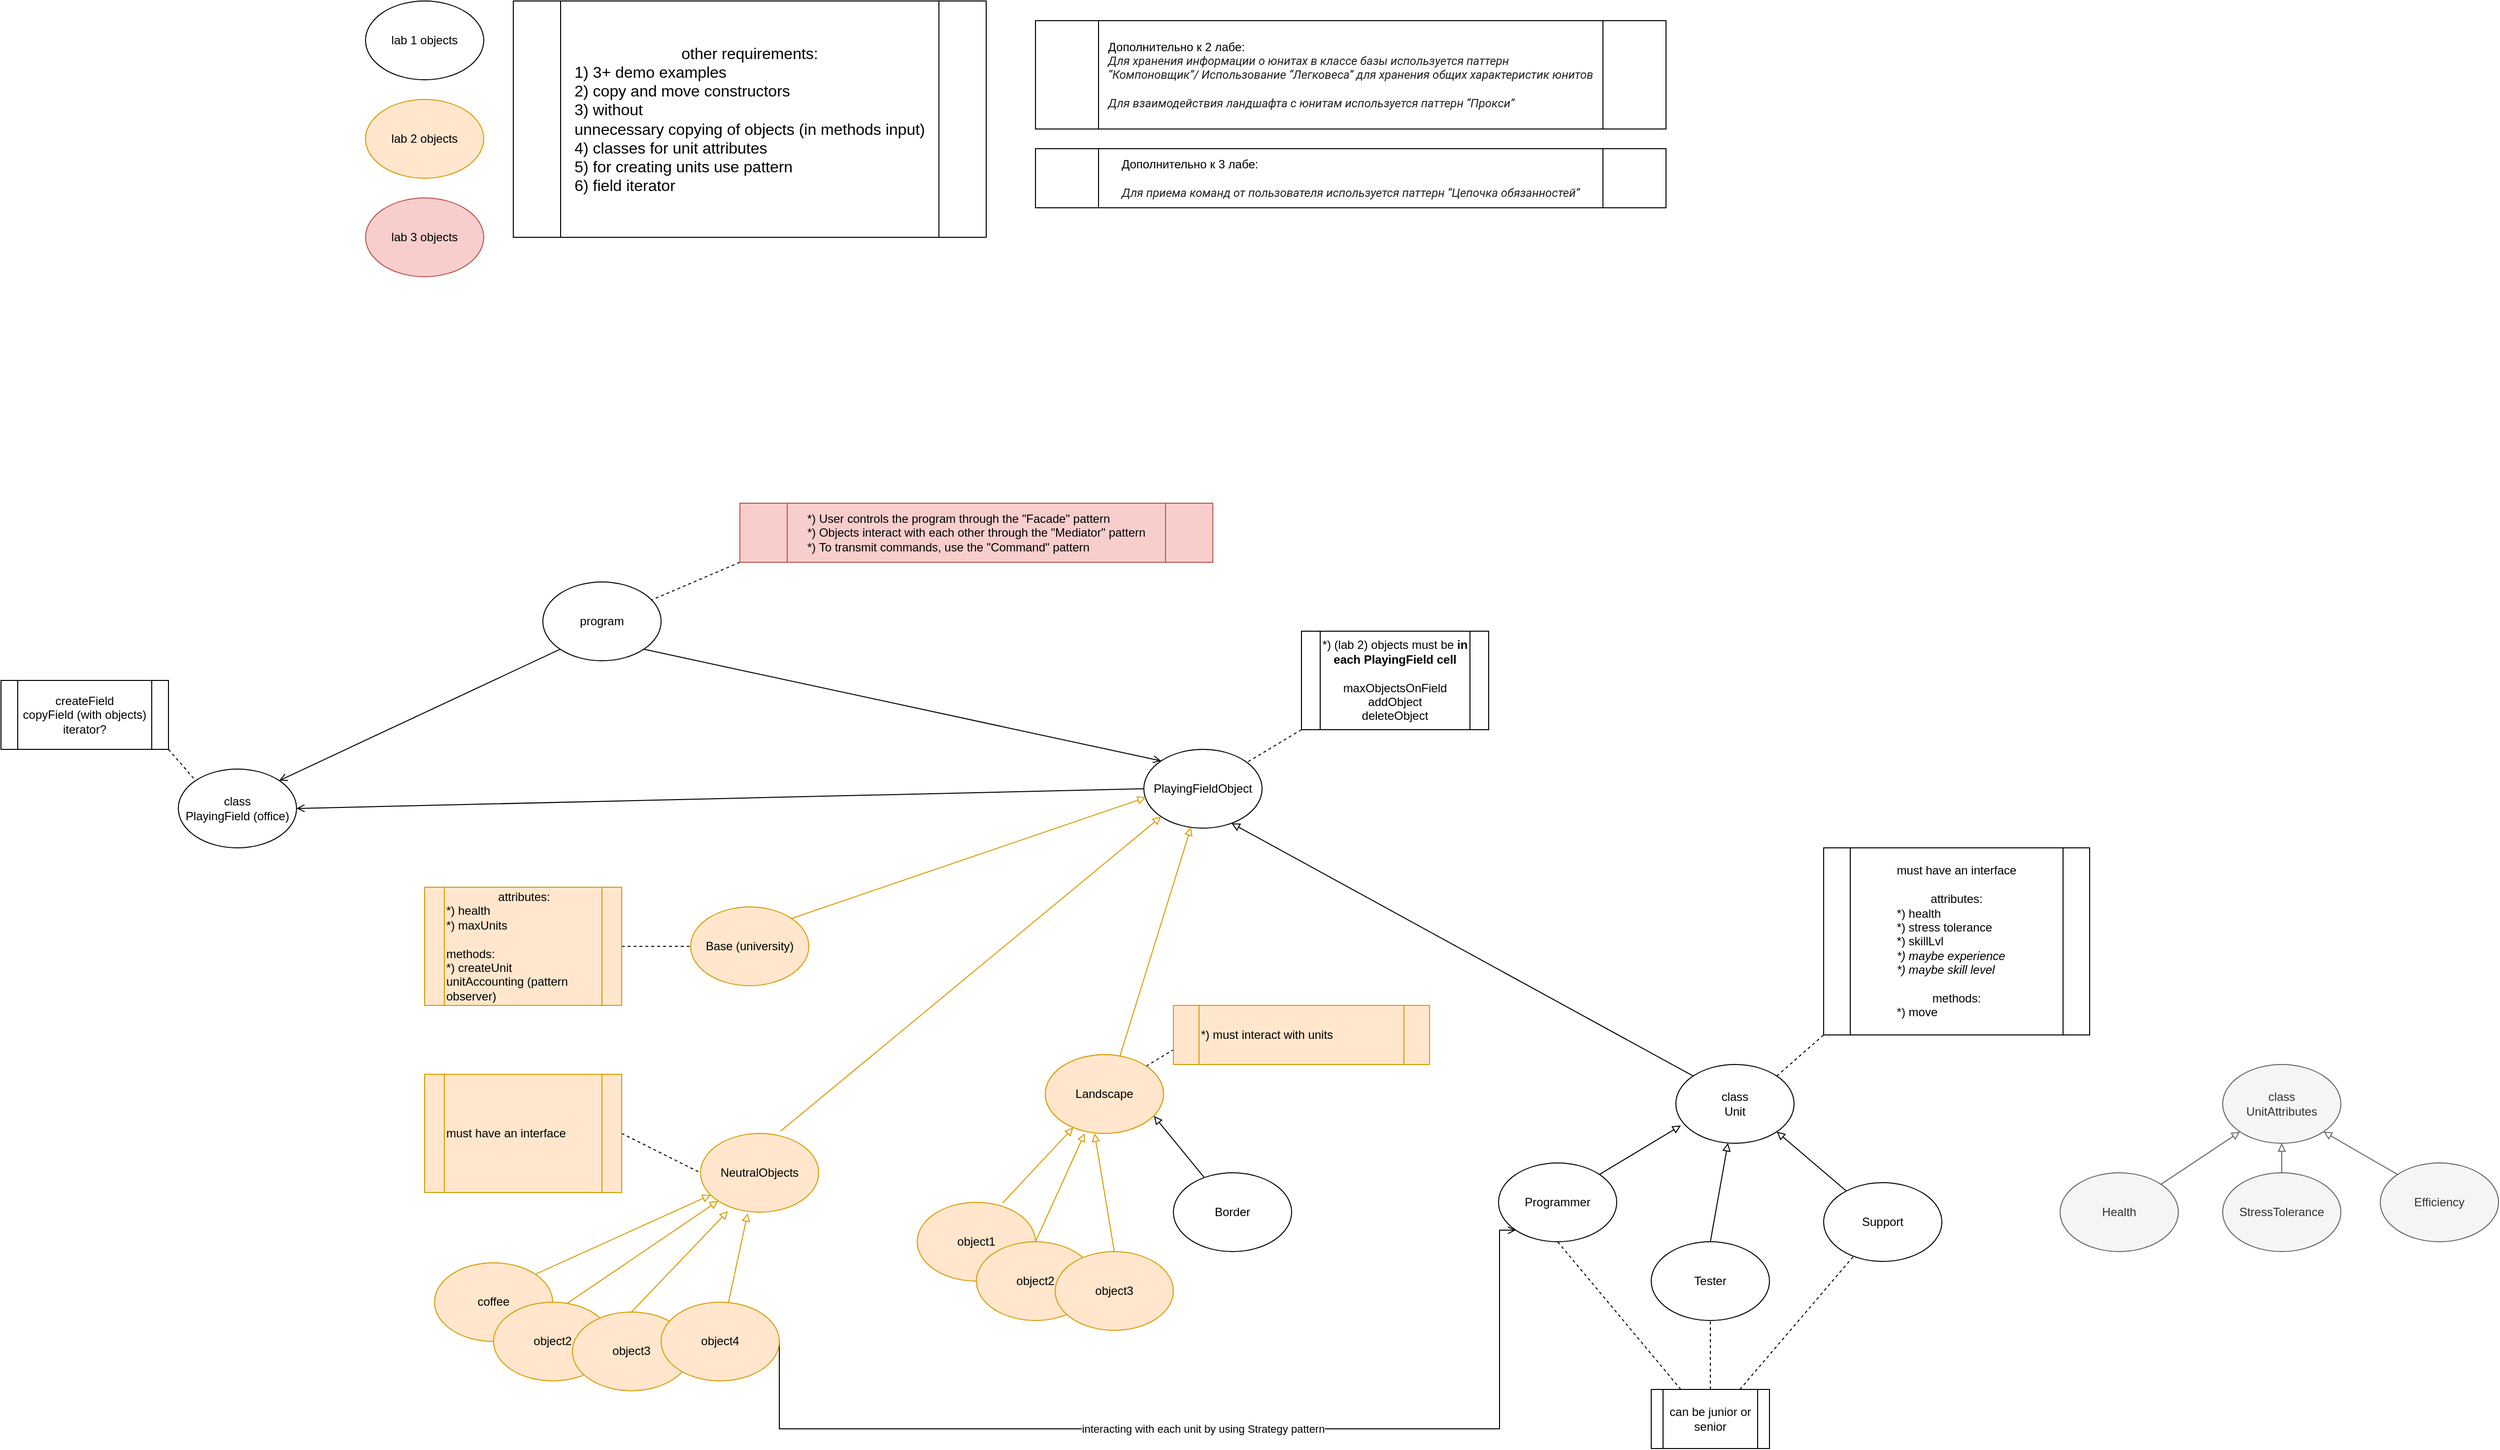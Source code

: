 <mxfile version="15.4.0" type="device"><diagram id="LIkjqyqA8GYAREU1SFD3" name="Page-1"><mxGraphModel dx="2523" dy="2067" grid="1" gridSize="10" guides="1" tooltips="1" connect="1" arrows="1" fold="1" page="1" pageScale="1" pageWidth="850" pageHeight="1100" math="0" shadow="0"><root><mxCell id="0"/><mxCell id="1" parent="0"/><mxCell id="szhKVrFK0gLoBtFaHZNV-1" value="class&lt;br&gt;PlayingField (office)" style="ellipse;whiteSpace=wrap;html=1;" parent="1" vertex="1"><mxGeometry x="-450" y="350" width="120" height="80" as="geometry"/></mxCell><mxCell id="szhKVrFK0gLoBtFaHZNV-74" style="edgeStyle=none;rounded=0;orthogonalLoop=1;jettySize=auto;html=1;exitX=0;exitY=0.5;exitDx=0;exitDy=0;entryX=1;entryY=0.5;entryDx=0;entryDy=0;endArrow=open;endFill=0;" parent="1" source="szhKVrFK0gLoBtFaHZNV-2" target="szhKVrFK0gLoBtFaHZNV-1" edge="1"><mxGeometry relative="1" as="geometry"/></mxCell><mxCell id="szhKVrFK0gLoBtFaHZNV-2" value="PlayingFieldObject" style="ellipse;whiteSpace=wrap;html=1;" parent="1" vertex="1"><mxGeometry x="530" y="330" width="120" height="80" as="geometry"/></mxCell><mxCell id="szhKVrFK0gLoBtFaHZNV-15" style="edgeStyle=none;rounded=0;orthogonalLoop=1;jettySize=auto;html=1;exitX=0;exitY=0;exitDx=0;exitDy=0;entryX=0.742;entryY=0.938;entryDx=0;entryDy=0;entryPerimeter=0;endArrow=block;endFill=0;" parent="1" source="szhKVrFK0gLoBtFaHZNV-3" target="szhKVrFK0gLoBtFaHZNV-2" edge="1"><mxGeometry relative="1" as="geometry"/></mxCell><mxCell id="szhKVrFK0gLoBtFaHZNV-21" style="edgeStyle=none;rounded=0;orthogonalLoop=1;jettySize=auto;html=1;exitX=1;exitY=0;exitDx=0;exitDy=0;entryX=0;entryY=1;entryDx=0;entryDy=0;endArrow=none;endFill=0;dashed=1;" parent="1" source="szhKVrFK0gLoBtFaHZNV-3" edge="1"><mxGeometry relative="1" as="geometry"><mxPoint x="1220" y="620" as="targetPoint"/></mxGeometry></mxCell><mxCell id="szhKVrFK0gLoBtFaHZNV-3" value="class&lt;br&gt;Unit" style="ellipse;whiteSpace=wrap;html=1;" parent="1" vertex="1"><mxGeometry x="1070" y="650" width="120" height="80" as="geometry"/></mxCell><mxCell id="szhKVrFK0gLoBtFaHZNV-14" style="edgeStyle=none;rounded=0;orthogonalLoop=1;jettySize=auto;html=1;exitX=0.632;exitY=0.015;exitDx=0;exitDy=0;endArrow=block;endFill=0;exitPerimeter=0;fillColor=#ffe6cc;strokeColor=#d79b00;" parent="1" source="szhKVrFK0gLoBtFaHZNV-4" target="szhKVrFK0gLoBtFaHZNV-2" edge="1"><mxGeometry relative="1" as="geometry"/></mxCell><mxCell id="szhKVrFK0gLoBtFaHZNV-65" style="edgeStyle=none;rounded=0;orthogonalLoop=1;jettySize=auto;html=1;exitX=1;exitY=0;exitDx=0;exitDy=0;entryX=0;entryY=0.75;entryDx=0;entryDy=0;dashed=1;endArrow=none;endFill=0;" parent="1" source="szhKVrFK0gLoBtFaHZNV-4" target="szhKVrFK0gLoBtFaHZNV-64" edge="1"><mxGeometry relative="1" as="geometry"/></mxCell><mxCell id="szhKVrFK0gLoBtFaHZNV-4" value="Landscape" style="ellipse;whiteSpace=wrap;html=1;fillColor=#ffe6cc;strokeColor=#d79b00;" parent="1" vertex="1"><mxGeometry x="430" y="640" width="120" height="80" as="geometry"/></mxCell><mxCell id="szhKVrFK0gLoBtFaHZNV-16" style="edgeStyle=none;rounded=0;orthogonalLoop=1;jettySize=auto;html=1;exitX=1;exitY=0;exitDx=0;exitDy=0;entryX=0.042;entryY=0.775;entryDx=0;entryDy=0;entryPerimeter=0;endArrow=block;endFill=0;" parent="1" source="szhKVrFK0gLoBtFaHZNV-5" target="szhKVrFK0gLoBtFaHZNV-3" edge="1"><mxGeometry relative="1" as="geometry"/></mxCell><mxCell id="szhKVrFK0gLoBtFaHZNV-5" value="Programmer" style="ellipse;whiteSpace=wrap;html=1;" parent="1" vertex="1"><mxGeometry x="890" y="750" width="120" height="80" as="geometry"/></mxCell><mxCell id="szhKVrFK0gLoBtFaHZNV-17" style="edgeStyle=none;rounded=0;orthogonalLoop=1;jettySize=auto;html=1;exitX=0.5;exitY=0;exitDx=0;exitDy=0;endArrow=block;endFill=0;" parent="1" source="szhKVrFK0gLoBtFaHZNV-6" target="szhKVrFK0gLoBtFaHZNV-3" edge="1"><mxGeometry relative="1" as="geometry"/></mxCell><mxCell id="szhKVrFK0gLoBtFaHZNV-6" value="Tester" style="ellipse;whiteSpace=wrap;html=1;" parent="1" vertex="1"><mxGeometry x="1045" y="830" width="120" height="80" as="geometry"/></mxCell><mxCell id="szhKVrFK0gLoBtFaHZNV-18" style="edgeStyle=none;rounded=0;orthogonalLoop=1;jettySize=auto;html=1;entryX=1;entryY=1;entryDx=0;entryDy=0;endArrow=block;endFill=0;" parent="1" source="szhKVrFK0gLoBtFaHZNV-7" target="szhKVrFK0gLoBtFaHZNV-3" edge="1"><mxGeometry relative="1" as="geometry"/></mxCell><mxCell id="szhKVrFK0gLoBtFaHZNV-7" value="Support" style="ellipse;whiteSpace=wrap;html=1;" parent="1" vertex="1"><mxGeometry x="1220" y="770" width="120" height="80" as="geometry"/></mxCell><mxCell id="szhKVrFK0gLoBtFaHZNV-11" style="rounded=0;orthogonalLoop=1;jettySize=auto;html=1;exitX=1;exitY=1;exitDx=0;exitDy=0;entryX=0;entryY=0;entryDx=0;entryDy=0;endArrow=none;endFill=0;dashed=1;" parent="1" source="szhKVrFK0gLoBtFaHZNV-9" target="szhKVrFK0gLoBtFaHZNV-1" edge="1"><mxGeometry relative="1" as="geometry"/></mxCell><mxCell id="szhKVrFK0gLoBtFaHZNV-9" value="createField&lt;br&gt;copyField (with objects)&lt;br&gt;iterator?" style="shape=process;whiteSpace=wrap;html=1;backgroundOutline=1;" parent="1" vertex="1"><mxGeometry x="-630" y="260" width="170" height="70" as="geometry"/></mxCell><mxCell id="szhKVrFK0gLoBtFaHZNV-12" style="edgeStyle=none;rounded=0;orthogonalLoop=1;jettySize=auto;html=1;exitX=0;exitY=1;exitDx=0;exitDy=0;endArrow=none;endFill=0;dashed=1;" parent="1" source="szhKVrFK0gLoBtFaHZNV-10" target="szhKVrFK0gLoBtFaHZNV-2" edge="1"><mxGeometry relative="1" as="geometry"/></mxCell><mxCell id="szhKVrFK0gLoBtFaHZNV-10" value="&lt;span style=&quot;text-align: left&quot;&gt;*) (lab 2) objects must be&lt;/span&gt;&lt;b style=&quot;text-align: left&quot;&gt;&amp;nbsp;in each PlayingField cell&lt;/b&gt;&lt;br&gt;&lt;br&gt;maxObjectsOnField&lt;br&gt;addObject&lt;br&gt;deleteObject" style="shape=process;whiteSpace=wrap;html=1;backgroundOutline=1;" parent="1" vertex="1"><mxGeometry x="690" y="210" width="190" height="100" as="geometry"/></mxCell><mxCell id="szhKVrFK0gLoBtFaHZNV-20" value="must have an interface&lt;br&gt;&lt;br&gt;attributes:&lt;br&gt;&lt;div style=&quot;text-align: left&quot;&gt;&lt;span&gt;*) health&lt;/span&gt;&lt;/div&gt;&lt;div style=&quot;text-align: left&quot;&gt;&lt;span&gt;*) stress tolerance&lt;/span&gt;&lt;/div&gt;&lt;div style=&quot;text-align: left&quot;&gt;&lt;span&gt;*) skillLvl&lt;/span&gt;&lt;/div&gt;&lt;div style=&quot;text-align: left&quot;&gt;&lt;span&gt;&lt;i&gt;*) maybe experience&lt;/i&gt;&lt;/span&gt;&lt;/div&gt;&lt;div style=&quot;text-align: left&quot;&gt;&lt;span&gt;&lt;i&gt;*) maybe skill level&lt;/i&gt;&lt;/span&gt;&lt;/div&gt;&lt;div style=&quot;text-align: left&quot;&gt;&lt;span&gt;&lt;i&gt;&lt;br&gt;&lt;/i&gt;&lt;/span&gt;&lt;/div&gt;&lt;div&gt;methods:&lt;/div&gt;&lt;div style=&quot;text-align: left&quot;&gt;*) move&lt;/div&gt;" style="shape=process;whiteSpace=wrap;html=1;backgroundOutline=1;" parent="1" vertex="1"><mxGeometry x="1220" y="430" width="270" height="190" as="geometry"/></mxCell><mxCell id="szhKVrFK0gLoBtFaHZNV-25" style="edgeStyle=none;rounded=0;orthogonalLoop=1;jettySize=auto;html=1;exitX=0.75;exitY=0;exitDx=0;exitDy=0;endArrow=none;endFill=0;dashed=1;" parent="1" source="szhKVrFK0gLoBtFaHZNV-24" target="szhKVrFK0gLoBtFaHZNV-7" edge="1"><mxGeometry relative="1" as="geometry"/></mxCell><mxCell id="szhKVrFK0gLoBtFaHZNV-26" style="edgeStyle=none;rounded=0;orthogonalLoop=1;jettySize=auto;html=1;exitX=0.5;exitY=0;exitDx=0;exitDy=0;entryX=0.5;entryY=1;entryDx=0;entryDy=0;endArrow=none;endFill=0;dashed=1;" parent="1" source="szhKVrFK0gLoBtFaHZNV-24" target="szhKVrFK0gLoBtFaHZNV-6" edge="1"><mxGeometry relative="1" as="geometry"/></mxCell><mxCell id="szhKVrFK0gLoBtFaHZNV-27" style="edgeStyle=none;rounded=0;orthogonalLoop=1;jettySize=auto;html=1;exitX=0.25;exitY=0;exitDx=0;exitDy=0;entryX=0.5;entryY=1;entryDx=0;entryDy=0;endArrow=none;endFill=0;dashed=1;" parent="1" source="szhKVrFK0gLoBtFaHZNV-24" target="szhKVrFK0gLoBtFaHZNV-5" edge="1"><mxGeometry relative="1" as="geometry"/></mxCell><mxCell id="szhKVrFK0gLoBtFaHZNV-24" value="can be junior or senior" style="shape=process;whiteSpace=wrap;html=1;backgroundOutline=1;" parent="1" vertex="1"><mxGeometry x="1045" y="980" width="120" height="60" as="geometry"/></mxCell><mxCell id="szhKVrFK0gLoBtFaHZNV-28" value="&lt;font style=&quot;font-size: 16px&quot;&gt;other requirements:&lt;br&gt;&lt;div style=&quot;text-align: left&quot;&gt;&lt;span&gt;1) 3+ demo examples&lt;/span&gt;&lt;/div&gt;&lt;div style=&quot;text-align: left&quot;&gt;&lt;span&gt;2) copy and move constructors&lt;/span&gt;&lt;/div&gt;&lt;div style=&quot;text-align: left&quot;&gt;&lt;span&gt;3) without&amp;nbsp;&lt;/span&gt;&lt;/div&gt;&lt;/font&gt;&lt;div style=&quot;text-align: left&quot;&gt;&lt;span style=&quot;font-size: 16px&quot;&gt;unnecessary copying of objects (in methods input)&lt;/span&gt;&lt;/div&gt;&lt;div style=&quot;text-align: left&quot;&gt;&lt;span style=&quot;font-size: 16px&quot;&gt;4) classes for unit attributes&lt;/span&gt;&lt;/div&gt;&lt;div style=&quot;text-align: left&quot;&gt;&lt;span style=&quot;font-size: 16px&quot;&gt;5) for creating units use pattern&lt;/span&gt;&lt;/div&gt;&lt;div style=&quot;text-align: left&quot;&gt;&lt;span style=&quot;font-size: 16px&quot;&gt;6) field iterator&lt;/span&gt;&lt;/div&gt;" style="shape=process;whiteSpace=wrap;html=1;backgroundOutline=1;" parent="1" vertex="1"><mxGeometry x="-110" y="-430" width="480" height="240" as="geometry"/></mxCell><mxCell id="szhKVrFK0gLoBtFaHZNV-34" style="edgeStyle=none;rounded=0;orthogonalLoop=1;jettySize=auto;html=1;exitX=1;exitY=0;exitDx=0;exitDy=0;entryX=0.017;entryY=0.611;entryDx=0;entryDy=0;entryPerimeter=0;endArrow=block;endFill=0;fillColor=#ffe6cc;strokeColor=#d79b00;" parent="1" source="szhKVrFK0gLoBtFaHZNV-29" target="szhKVrFK0gLoBtFaHZNV-2" edge="1"><mxGeometry relative="1" as="geometry"/></mxCell><mxCell id="szhKVrFK0gLoBtFaHZNV-29" value="Base (university)" style="ellipse;whiteSpace=wrap;html=1;fillColor=#ffe6cc;strokeColor=#d79b00;" parent="1" vertex="1"><mxGeometry x="70" y="490" width="120" height="80" as="geometry"/></mxCell><mxCell id="szhKVrFK0gLoBtFaHZNV-30" value="lab 2 objects" style="ellipse;whiteSpace=wrap;html=1;fillColor=#ffe6cc;strokeColor=#d79b00;" parent="1" vertex="1"><mxGeometry x="-260" y="-330" width="120" height="80" as="geometry"/></mxCell><mxCell id="szhKVrFK0gLoBtFaHZNV-31" value="lab 1 objects" style="ellipse;whiteSpace=wrap;html=1;" parent="1" vertex="1"><mxGeometry x="-260" y="-430" width="120" height="80" as="geometry"/></mxCell><mxCell id="szhKVrFK0gLoBtFaHZNV-33" style="edgeStyle=none;rounded=0;orthogonalLoop=1;jettySize=auto;html=1;exitX=0.678;exitY=-0.029;exitDx=0;exitDy=0;entryX=0;entryY=1;entryDx=0;entryDy=0;endArrow=block;endFill=0;exitPerimeter=0;fillColor=#ffe6cc;strokeColor=#d79b00;" parent="1" source="szhKVrFK0gLoBtFaHZNV-32" target="szhKVrFK0gLoBtFaHZNV-2" edge="1"><mxGeometry relative="1" as="geometry"/></mxCell><mxCell id="szhKVrFK0gLoBtFaHZNV-32" value="NeutralObjects" style="ellipse;whiteSpace=wrap;html=1;fillColor=#ffe6cc;strokeColor=#d79b00;" parent="1" vertex="1"><mxGeometry x="80" y="720" width="120" height="80" as="geometry"/></mxCell><mxCell id="szhKVrFK0gLoBtFaHZNV-35" value="class&lt;br&gt;UnitAttributes" style="ellipse;whiteSpace=wrap;html=1;fillColor=#f5f5f5;strokeColor=#666666;fontColor=#333333;" parent="1" vertex="1"><mxGeometry x="1625" y="650" width="120" height="80" as="geometry"/></mxCell><mxCell id="szhKVrFK0gLoBtFaHZNV-39" style="edgeStyle=none;rounded=0;orthogonalLoop=1;jettySize=auto;html=1;exitX=1;exitY=0;exitDx=0;exitDy=0;entryX=0;entryY=1;entryDx=0;entryDy=0;endArrow=block;endFill=0;fillColor=#f5f5f5;strokeColor=#666666;" parent="1" source="szhKVrFK0gLoBtFaHZNV-36" target="szhKVrFK0gLoBtFaHZNV-35" edge="1"><mxGeometry relative="1" as="geometry"/></mxCell><mxCell id="szhKVrFK0gLoBtFaHZNV-36" value="Health" style="ellipse;whiteSpace=wrap;html=1;fillColor=#f5f5f5;strokeColor=#666666;fontColor=#333333;" parent="1" vertex="1"><mxGeometry x="1460" y="760" width="120" height="80" as="geometry"/></mxCell><mxCell id="szhKVrFK0gLoBtFaHZNV-40" style="edgeStyle=none;rounded=0;orthogonalLoop=1;jettySize=auto;html=1;exitX=0.5;exitY=0;exitDx=0;exitDy=0;entryX=0.5;entryY=1;entryDx=0;entryDy=0;endArrow=block;endFill=0;fillColor=#f5f5f5;strokeColor=#666666;" parent="1" source="szhKVrFK0gLoBtFaHZNV-37" target="szhKVrFK0gLoBtFaHZNV-35" edge="1"><mxGeometry relative="1" as="geometry"/></mxCell><mxCell id="szhKVrFK0gLoBtFaHZNV-37" value="StressTolerance" style="ellipse;whiteSpace=wrap;html=1;fillColor=#f5f5f5;strokeColor=#666666;fontColor=#333333;" parent="1" vertex="1"><mxGeometry x="1625" y="760" width="120" height="80" as="geometry"/></mxCell><mxCell id="szhKVrFK0gLoBtFaHZNV-41" style="edgeStyle=none;rounded=0;orthogonalLoop=1;jettySize=auto;html=1;exitX=0;exitY=0;exitDx=0;exitDy=0;entryX=1;entryY=1;entryDx=0;entryDy=0;endArrow=block;endFill=0;fillColor=#f5f5f5;strokeColor=#666666;" parent="1" source="szhKVrFK0gLoBtFaHZNV-38" target="szhKVrFK0gLoBtFaHZNV-35" edge="1"><mxGeometry relative="1" as="geometry"/></mxCell><mxCell id="szhKVrFK0gLoBtFaHZNV-38" value="Efficiency" style="ellipse;whiteSpace=wrap;html=1;fillColor=#f5f5f5;strokeColor=#666666;fontColor=#333333;" parent="1" vertex="1"><mxGeometry x="1785" y="750" width="120" height="80" as="geometry"/></mxCell><mxCell id="szhKVrFK0gLoBtFaHZNV-44" style="edgeStyle=none;rounded=0;orthogonalLoop=1;jettySize=auto;html=1;entryX=0.919;entryY=0.78;entryDx=0;entryDy=0;entryPerimeter=0;endArrow=block;endFill=0;" parent="1" source="szhKVrFK0gLoBtFaHZNV-43" target="szhKVrFK0gLoBtFaHZNV-4" edge="1"><mxGeometry relative="1" as="geometry"/></mxCell><mxCell id="szhKVrFK0gLoBtFaHZNV-43" value="Border" style="ellipse;whiteSpace=wrap;html=1;" parent="1" vertex="1"><mxGeometry x="560" y="760" width="120" height="80" as="geometry"/></mxCell><mxCell id="szhKVrFK0gLoBtFaHZNV-60" style="edgeStyle=none;rounded=0;orthogonalLoop=1;jettySize=auto;html=1;exitX=1;exitY=0.5;exitDx=0;exitDy=0;entryX=0;entryY=0.5;entryDx=0;entryDy=0;endArrow=none;endFill=0;dashed=1;" parent="1" source="szhKVrFK0gLoBtFaHZNV-45" target="szhKVrFK0gLoBtFaHZNV-29" edge="1"><mxGeometry relative="1" as="geometry"/></mxCell><mxCell id="szhKVrFK0gLoBtFaHZNV-45" value="&lt;div style=&quot;text-align: center&quot;&gt;&lt;span&gt;attributes:&lt;/span&gt;&lt;/div&gt;*) health&lt;br&gt;*) maxUnits&lt;br&gt;&lt;br&gt;methods:&lt;br&gt;*) createUnit&lt;br&gt;unitAccounting (pattern observer)" style="shape=process;whiteSpace=wrap;html=1;backgroundOutline=1;fillColor=#ffe6cc;strokeColor=#d79b00;align=left;" parent="1" vertex="1"><mxGeometry x="-200" y="470" width="200" height="120" as="geometry"/></mxCell><mxCell id="szhKVrFK0gLoBtFaHZNV-49" style="edgeStyle=none;rounded=0;orthogonalLoop=1;jettySize=auto;html=1;exitX=0.723;exitY=0.008;exitDx=0;exitDy=0;endArrow=block;endFill=0;exitPerimeter=0;fillColor=#ffe6cc;strokeColor=#d79b00;" parent="1" source="szhKVrFK0gLoBtFaHZNV-46" target="szhKVrFK0gLoBtFaHZNV-4" edge="1"><mxGeometry relative="1" as="geometry"/></mxCell><mxCell id="szhKVrFK0gLoBtFaHZNV-46" value="object1&lt;span style=&quot;color: rgba(0 , 0 , 0 , 0) ; font-family: monospace ; font-size: 0px&quot;&gt;%3CmxGraphModel%3E%3Croot%3E%3CmxCell%20id%3D%220%22%2F%3E%3CmxCell%20id%3D%221%22%20parent%3D%220%22%2F%3E%3CmxCell%20id%3D%222%22%20value%3D%22lab%202%20objects%22%20style%3D%22ellipse%3BwhiteSpace%3Dwrap%3Bhtml%3D1%3BfillColor%3D%23ffe6cc%3BstrokeColor%3D%23d79b00%3B%22%20vertex%3D%221%22%20parent%3D%221%22%3E%3CmxGeometry%20x%3D%22-450%22%20y%3D%22-130%22%20width%3D%22120%22%20height%3D%2280%22%20as%3D%22geometry%22%2F%3E%3C%2FmxCell%3E%3C%2Froot%3E%3C%2FmxGraphModel%3E&lt;/span&gt;&lt;span style=&quot;color: rgba(0 , 0 , 0 , 0) ; font-family: monospace ; font-size: 0px&quot;&gt;%3CmxGraphModel%3E%3Croot%3E%3CmxCell%20id%3D%220%22%2F%3E%3CmxCell%20id%3D%221%22%20parent%3D%220%22%2F%3E%3CmxCell%20id%3D%222%22%20value%3D%22lab%202%20objects%22%20style%3D%22ellipse%3BwhiteSpace%3Dwrap%3Bhtml%3D1%3BfillColor%3D%23ffe6cc%3BstrokeColor%3D%23d79b00%3B%22%20vertex%3D%221%22%20parent%3D%221%22%3E%3CmxGeometry%20x%3D%22-450%22%20y%3D%22-130%22%20width%3D%22120%22%20height%3D%2280%22%20as%3D%22geometry%22%2F%3E%3C%2FmxCell%3E%3C%2Froot%3E%3C%2FmxGraphModel%3E&lt;/span&gt;&lt;span style=&quot;color: rgba(0 , 0 , 0 , 0) ; font-family: monospace ; font-size: 0px&quot;&gt;%3CmxGraphModel%3E%3Croot%3E%3CmxCell%20id%3D%220%22%2F%3E%3CmxCell%20id%3D%221%22%20parent%3D%220%22%2F%3E%3CmxCell%20id%3D%222%22%20value%3D%22lab%202%20objects%22%20style%3D%22ellipse%3BwhiteSpace%3Dwrap%3Bhtml%3D1%3BfillColor%3D%23ffe6cc%3BstrokeColor%3D%23d79b00%3B%22%20vertex%3D%221%22%20parent%3D%221%22%3E%3CmxGeometry%20x%3D%22-450%22%20y%3D%22-130%22%20width%3D%22120%22%20height%3D%2280%22%20as%3D%22geometry%22%2F%3E%3C%2FmxCell%3E%3C%2Froot%3E%3C%2FmxGraphModel%3E&lt;/span&gt;" style="ellipse;whiteSpace=wrap;html=1;fillColor=#ffe6cc;strokeColor=#d79b00;" parent="1" vertex="1"><mxGeometry x="300" y="790" width="120" height="80" as="geometry"/></mxCell><mxCell id="szhKVrFK0gLoBtFaHZNV-50" style="edgeStyle=none;rounded=0;orthogonalLoop=1;jettySize=auto;html=1;exitX=0.5;exitY=0;exitDx=0;exitDy=0;endArrow=block;endFill=0;fillColor=#ffe6cc;strokeColor=#d79b00;" parent="1" source="szhKVrFK0gLoBtFaHZNV-47" edge="1"><mxGeometry relative="1" as="geometry"><mxPoint x="470.0" y="720" as="targetPoint"/></mxGeometry></mxCell><mxCell id="szhKVrFK0gLoBtFaHZNV-47" value="object2" style="ellipse;whiteSpace=wrap;html=1;fillColor=#ffe6cc;strokeColor=#d79b00;" parent="1" vertex="1"><mxGeometry x="360" y="830" width="120" height="80" as="geometry"/></mxCell><mxCell id="szhKVrFK0gLoBtFaHZNV-51" style="edgeStyle=none;rounded=0;orthogonalLoop=1;jettySize=auto;html=1;exitX=0.5;exitY=0;exitDx=0;exitDy=0;endArrow=block;endFill=0;fillColor=#ffe6cc;strokeColor=#d79b00;" parent="1" source="szhKVrFK0gLoBtFaHZNV-48" edge="1"><mxGeometry relative="1" as="geometry"><mxPoint x="480.0" y="720" as="targetPoint"/></mxGeometry></mxCell><mxCell id="szhKVrFK0gLoBtFaHZNV-48" value="object3" style="ellipse;whiteSpace=wrap;html=1;fillColor=#ffe6cc;strokeColor=#d79b00;" parent="1" vertex="1"><mxGeometry x="440" y="840" width="120" height="80" as="geometry"/></mxCell><mxCell id="szhKVrFK0gLoBtFaHZNV-56" style="edgeStyle=none;rounded=0;orthogonalLoop=1;jettySize=auto;html=1;exitX=1;exitY=0;exitDx=0;exitDy=0;endArrow=block;endFill=0;fillColor=#ffe6cc;strokeColor=#d79b00;" parent="1" source="szhKVrFK0gLoBtFaHZNV-52" target="szhKVrFK0gLoBtFaHZNV-32" edge="1"><mxGeometry relative="1" as="geometry"/></mxCell><mxCell id="szhKVrFK0gLoBtFaHZNV-52" value="coffee" style="ellipse;whiteSpace=wrap;html=1;fillColor=#ffe6cc;strokeColor=#d79b00;" parent="1" vertex="1"><mxGeometry x="-190" y="851.35" width="120" height="80" as="geometry"/></mxCell><mxCell id="szhKVrFK0gLoBtFaHZNV-57" style="edgeStyle=none;rounded=0;orthogonalLoop=1;jettySize=auto;html=1;exitX=0.615;exitY=0.023;exitDx=0;exitDy=0;endArrow=block;endFill=0;exitPerimeter=0;fillColor=#ffe6cc;strokeColor=#d79b00;" parent="1" source="szhKVrFK0gLoBtFaHZNV-53" target="szhKVrFK0gLoBtFaHZNV-32" edge="1"><mxGeometry relative="1" as="geometry"/></mxCell><mxCell id="szhKVrFK0gLoBtFaHZNV-53" value="object2" style="ellipse;whiteSpace=wrap;html=1;fillColor=#ffe6cc;strokeColor=#d79b00;" parent="1" vertex="1"><mxGeometry x="-130" y="891.35" width="120" height="80" as="geometry"/></mxCell><mxCell id="szhKVrFK0gLoBtFaHZNV-58" style="edgeStyle=none;rounded=0;orthogonalLoop=1;jettySize=auto;html=1;exitX=0.5;exitY=0;exitDx=0;exitDy=0;endArrow=block;endFill=0;entryX=0.232;entryY=0.986;entryDx=0;entryDy=0;entryPerimeter=0;fillColor=#ffe6cc;strokeColor=#d79b00;" parent="1" source="szhKVrFK0gLoBtFaHZNV-54" target="szhKVrFK0gLoBtFaHZNV-32" edge="1"><mxGeometry relative="1" as="geometry"><mxPoint x="34.54" y="839.999" as="targetPoint"/></mxGeometry></mxCell><mxCell id="szhKVrFK0gLoBtFaHZNV-54" value="object3" style="ellipse;whiteSpace=wrap;html=1;fillColor=#ffe6cc;strokeColor=#d79b00;" parent="1" vertex="1"><mxGeometry x="-50" y="901.35" width="120" height="80" as="geometry"/></mxCell><mxCell id="szhKVrFK0gLoBtFaHZNV-59" style="edgeStyle=none;rounded=0;orthogonalLoop=1;jettySize=auto;html=1;endArrow=block;endFill=0;entryX=0.399;entryY=1.015;entryDx=0;entryDy=0;entryPerimeter=0;fillColor=#ffe6cc;strokeColor=#d79b00;" parent="1" source="szhKVrFK0gLoBtFaHZNV-55" target="szhKVrFK0gLoBtFaHZNV-32" edge="1"><mxGeometry relative="1" as="geometry"><mxPoint x="64.801" y="840.114" as="targetPoint"/></mxGeometry></mxCell><mxCell id="szhKVrFK0gLoBtFaHZNV-68" value="interacting with each unit by using Strategy pattern" style="edgeStyle=orthogonalEdgeStyle;rounded=0;orthogonalLoop=1;jettySize=auto;html=1;exitX=1;exitY=0.5;exitDx=0;exitDy=0;entryX=0;entryY=1;entryDx=0;entryDy=0;endArrow=open;endFill=0;" parent="1" source="szhKVrFK0gLoBtFaHZNV-55" target="szhKVrFK0gLoBtFaHZNV-5" edge="1"><mxGeometry relative="1" as="geometry"><Array as="points"><mxPoint x="160" y="1020"/><mxPoint x="891" y="1020"/><mxPoint x="891" y="818"/></Array></mxGeometry></mxCell><mxCell id="szhKVrFK0gLoBtFaHZNV-55" value="object4" style="ellipse;whiteSpace=wrap;html=1;fillColor=#ffe6cc;strokeColor=#d79b00;" parent="1" vertex="1"><mxGeometry x="40" y="891.35" width="120" height="80" as="geometry"/></mxCell><mxCell id="szhKVrFK0gLoBtFaHZNV-62" style="edgeStyle=none;rounded=0;orthogonalLoop=1;jettySize=auto;html=1;exitX=1;exitY=0.5;exitDx=0;exitDy=0;entryX=0;entryY=0.5;entryDx=0;entryDy=0;dashed=1;endArrow=none;endFill=0;" parent="1" source="szhKVrFK0gLoBtFaHZNV-61" target="szhKVrFK0gLoBtFaHZNV-32" edge="1"><mxGeometry relative="1" as="geometry"/></mxCell><mxCell id="szhKVrFK0gLoBtFaHZNV-61" value="&lt;div style=&quot;text-align: center&quot;&gt;&lt;span&gt;must have an interface&lt;/span&gt;&lt;/div&gt;&lt;div style=&quot;text-align: center&quot;&gt;&lt;/div&gt;" style="shape=process;whiteSpace=wrap;html=1;backgroundOutline=1;fillColor=#ffe6cc;strokeColor=#d79b00;align=left;" parent="1" vertex="1"><mxGeometry x="-200" y="660" width="200" height="120" as="geometry"/></mxCell><mxCell id="szhKVrFK0gLoBtFaHZNV-64" value="&lt;div&gt;&lt;span&gt;*) must interact with units&lt;/span&gt;&lt;/div&gt;&lt;div&gt;*) must be&lt;b&gt; in each PlayingField cell&lt;/b&gt;&lt;/div&gt;&lt;div style=&quot;text-align: center&quot;&gt;&lt;/div&gt;" style="shape=process;whiteSpace=wrap;html=1;backgroundOutline=1;fillColor=#ffe6cc;strokeColor=#d79b00;align=left;" parent="1" vertex="1"><mxGeometry x="560" y="590" width="260" height="60" as="geometry"/></mxCell><mxCell id="szhKVrFK0gLoBtFaHZNV-75" style="edgeStyle=none;rounded=0;orthogonalLoop=1;jettySize=auto;html=1;exitX=0;exitY=1;exitDx=0;exitDy=0;endArrow=none;endFill=0;dashed=1;" parent="1" source="szhKVrFK0gLoBtFaHZNV-69" target="szhKVrFK0gLoBtFaHZNV-71" edge="1"><mxGeometry relative="1" as="geometry"/></mxCell><mxCell id="szhKVrFK0gLoBtFaHZNV-69" value="&lt;div style=&quot;text-align: left&quot;&gt;&lt;span&gt;*) User controls the program through the &quot;Facade&quot; pattern&lt;/span&gt;&lt;/div&gt;&lt;div style=&quot;text-align: left&quot;&gt;&lt;span&gt;*)&amp;nbsp;Objects interact with each other through the &quot;Mediator&quot; pattern&lt;/span&gt;&lt;/div&gt;&lt;div style=&quot;text-align: left&quot;&gt;&lt;span&gt;*)&amp;nbsp;&lt;/span&gt;&lt;span&gt;To transmit commands, use the &quot;Command&quot; pattern&lt;/span&gt;&lt;/div&gt;" style="shape=process;whiteSpace=wrap;html=1;backgroundOutline=1;fillColor=#f8cecc;strokeColor=#b85450;" parent="1" vertex="1"><mxGeometry x="120" y="80" width="480" height="60" as="geometry"/></mxCell><mxCell id="szhKVrFK0gLoBtFaHZNV-70" value="lab 3 objects" style="ellipse;whiteSpace=wrap;html=1;fillColor=#f8cecc;strokeColor=#b85450;" parent="1" vertex="1"><mxGeometry x="-260" y="-230" width="120" height="80" as="geometry"/></mxCell><mxCell id="szhKVrFK0gLoBtFaHZNV-72" style="rounded=0;orthogonalLoop=1;jettySize=auto;html=1;exitX=0;exitY=1;exitDx=0;exitDy=0;entryX=1;entryY=0;entryDx=0;entryDy=0;endArrow=open;endFill=0;" parent="1" source="szhKVrFK0gLoBtFaHZNV-71" target="szhKVrFK0gLoBtFaHZNV-1" edge="1"><mxGeometry relative="1" as="geometry"/></mxCell><mxCell id="szhKVrFK0gLoBtFaHZNV-73" style="edgeStyle=none;rounded=0;orthogonalLoop=1;jettySize=auto;html=1;exitX=1;exitY=1;exitDx=0;exitDy=0;entryX=0;entryY=0;entryDx=0;entryDy=0;endArrow=open;endFill=0;" parent="1" source="szhKVrFK0gLoBtFaHZNV-71" target="szhKVrFK0gLoBtFaHZNV-2" edge="1"><mxGeometry relative="1" as="geometry"/></mxCell><mxCell id="szhKVrFK0gLoBtFaHZNV-71" value="program" style="ellipse;whiteSpace=wrap;html=1;" parent="1" vertex="1"><mxGeometry x="-80" y="160" width="120" height="80" as="geometry"/></mxCell><mxCell id="QIajdb9doHVq9M6tEOY8-1" value="Landscape" style="ellipse;whiteSpace=wrap;html=1;fillColor=#ffe6cc;strokeColor=#d79b00;" parent="1" vertex="1"><mxGeometry x="430" y="640" width="120" height="80" as="geometry"/></mxCell><mxCell id="QIajdb9doHVq9M6tEOY8-2" value="&lt;div&gt;&lt;span&gt;*) must interact with units&lt;/span&gt;&lt;/div&gt;&lt;div style=&quot;text-align: center&quot;&gt;&lt;/div&gt;" style="shape=process;whiteSpace=wrap;html=1;backgroundOutline=1;fillColor=#ffe6cc;strokeColor=#d79b00;align=left;" parent="1" vertex="1"><mxGeometry x="560" y="590" width="260" height="60" as="geometry"/></mxCell><mxCell id="Aw4I93z4dPV6pcmjKEhV-1" value="&lt;div style=&quot;text-align: left&quot;&gt;&lt;span&gt;Дополнительно к&amp;nbsp;&lt;/span&gt;&lt;span&gt;2 лабе:&lt;/span&gt;&lt;/div&gt;&lt;div style=&quot;text-align: left&quot;&gt;&lt;em style=&quot;box-sizing: border-box ; line-height: inherit ; color: rgb(34 , 34 , 34) ; font-family: &amp;#34;roboto&amp;#34; , sans-serif ; background-color: rgb(255 , 255 , 255)&quot;&gt;Для хранения информации о юнитах в классе базы используется паттерн&lt;br style=&quot;box-sizing: border-box&quot;&gt;“Компоновщик”/ Использование “Легковеса” для хранения общих характеристик юнитов&lt;/em&gt;&lt;span&gt;&lt;br&gt;&lt;/span&gt;&lt;/div&gt;&lt;div style=&quot;text-align: left&quot;&gt;&lt;em style=&quot;box-sizing: border-box ; line-height: inherit ; color: rgb(34 , 34 , 34) ; font-family: &amp;#34;roboto&amp;#34; , sans-serif ; background-color: rgb(255 , 255 , 255)&quot;&gt;&lt;font style=&quot;font-size: 12px&quot;&gt;&lt;br&gt;&lt;/font&gt;&lt;/em&gt;&lt;/div&gt;&lt;div style=&quot;text-align: left&quot;&gt;&lt;em style=&quot;box-sizing: border-box ; line-height: inherit ; color: rgb(34 , 34 , 34) ; font-family: &amp;#34;roboto&amp;#34; , sans-serif ; background-color: rgb(255 , 255 , 255)&quot;&gt;&lt;em style=&quot;box-sizing: border-box ; line-height: inherit ; font-family: &amp;#34;roboto&amp;#34; , sans-serif&quot;&gt;&lt;font style=&quot;font-size: 12px&quot;&gt;Для взаимодействия ландшафта с юнитам используется паттерн “Прокси”&lt;/font&gt;&lt;/em&gt;&lt;br&gt;&lt;/em&gt;&lt;/div&gt;" style="shape=process;whiteSpace=wrap;html=1;backgroundOutline=1;" parent="1" vertex="1"><mxGeometry x="420" y="-410" width="640" height="110" as="geometry"/></mxCell><mxCell id="Aw4I93z4dPV6pcmjKEhV-3" value="&lt;div style=&quot;text-align: left&quot;&gt;&lt;span&gt;Дополнительно к 3&lt;/span&gt;&lt;span&gt;&amp;nbsp;лабе:&lt;/span&gt;&lt;/div&gt;&lt;div style=&quot;text-align: left&quot;&gt;&lt;span&gt;&lt;br&gt;&lt;/span&gt;&lt;/div&gt;&lt;div style=&quot;text-align: left&quot;&gt;&lt;em style=&quot;box-sizing: border-box ; line-height: inherit ; color: rgb(34 , 34 , 34) ; font-family: &amp;#34;roboto&amp;#34; , sans-serif ; background-color: rgb(255 , 255 , 255)&quot;&gt;&lt;font style=&quot;font-size: 12px&quot;&gt;Для приема команд от пользователя используется паттерн “Цепочка обязанностей”&lt;/font&gt;&lt;/em&gt;&lt;span&gt;&lt;br&gt;&lt;/span&gt;&lt;/div&gt;" style="shape=process;whiteSpace=wrap;html=1;backgroundOutline=1;" parent="1" vertex="1"><mxGeometry x="420" y="-280" width="640" height="60" as="geometry"/></mxCell></root></mxGraphModel></diagram></mxfile>
